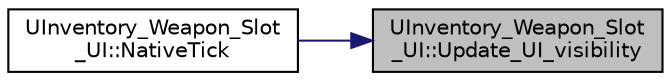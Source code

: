 digraph "UInventory_Weapon_Slot_UI::Update_UI_visibility"
{
 // LATEX_PDF_SIZE
  edge [fontname="Helvetica",fontsize="10",labelfontname="Helvetica",labelfontsize="10"];
  node [fontname="Helvetica",fontsize="10",shape=record];
  rankdir="RL";
  Node1 [label="UInventory_Weapon_Slot\l_UI::Update_UI_visibility",height=0.2,width=0.4,color="black", fillcolor="grey75", style="filled", fontcolor="black",tooltip=" "];
  Node1 -> Node2 [dir="back",color="midnightblue",fontsize="10",style="solid",fontname="Helvetica"];
  Node2 [label="UInventory_Weapon_Slot\l_UI::NativeTick",height=0.2,width=0.4,color="black", fillcolor="white", style="filled",URL="$class_u_inventory___weapon___slot___u_i.html#a3ecfa7f3925aecb6f39bb2c131cddca7",tooltip=" "];
}
